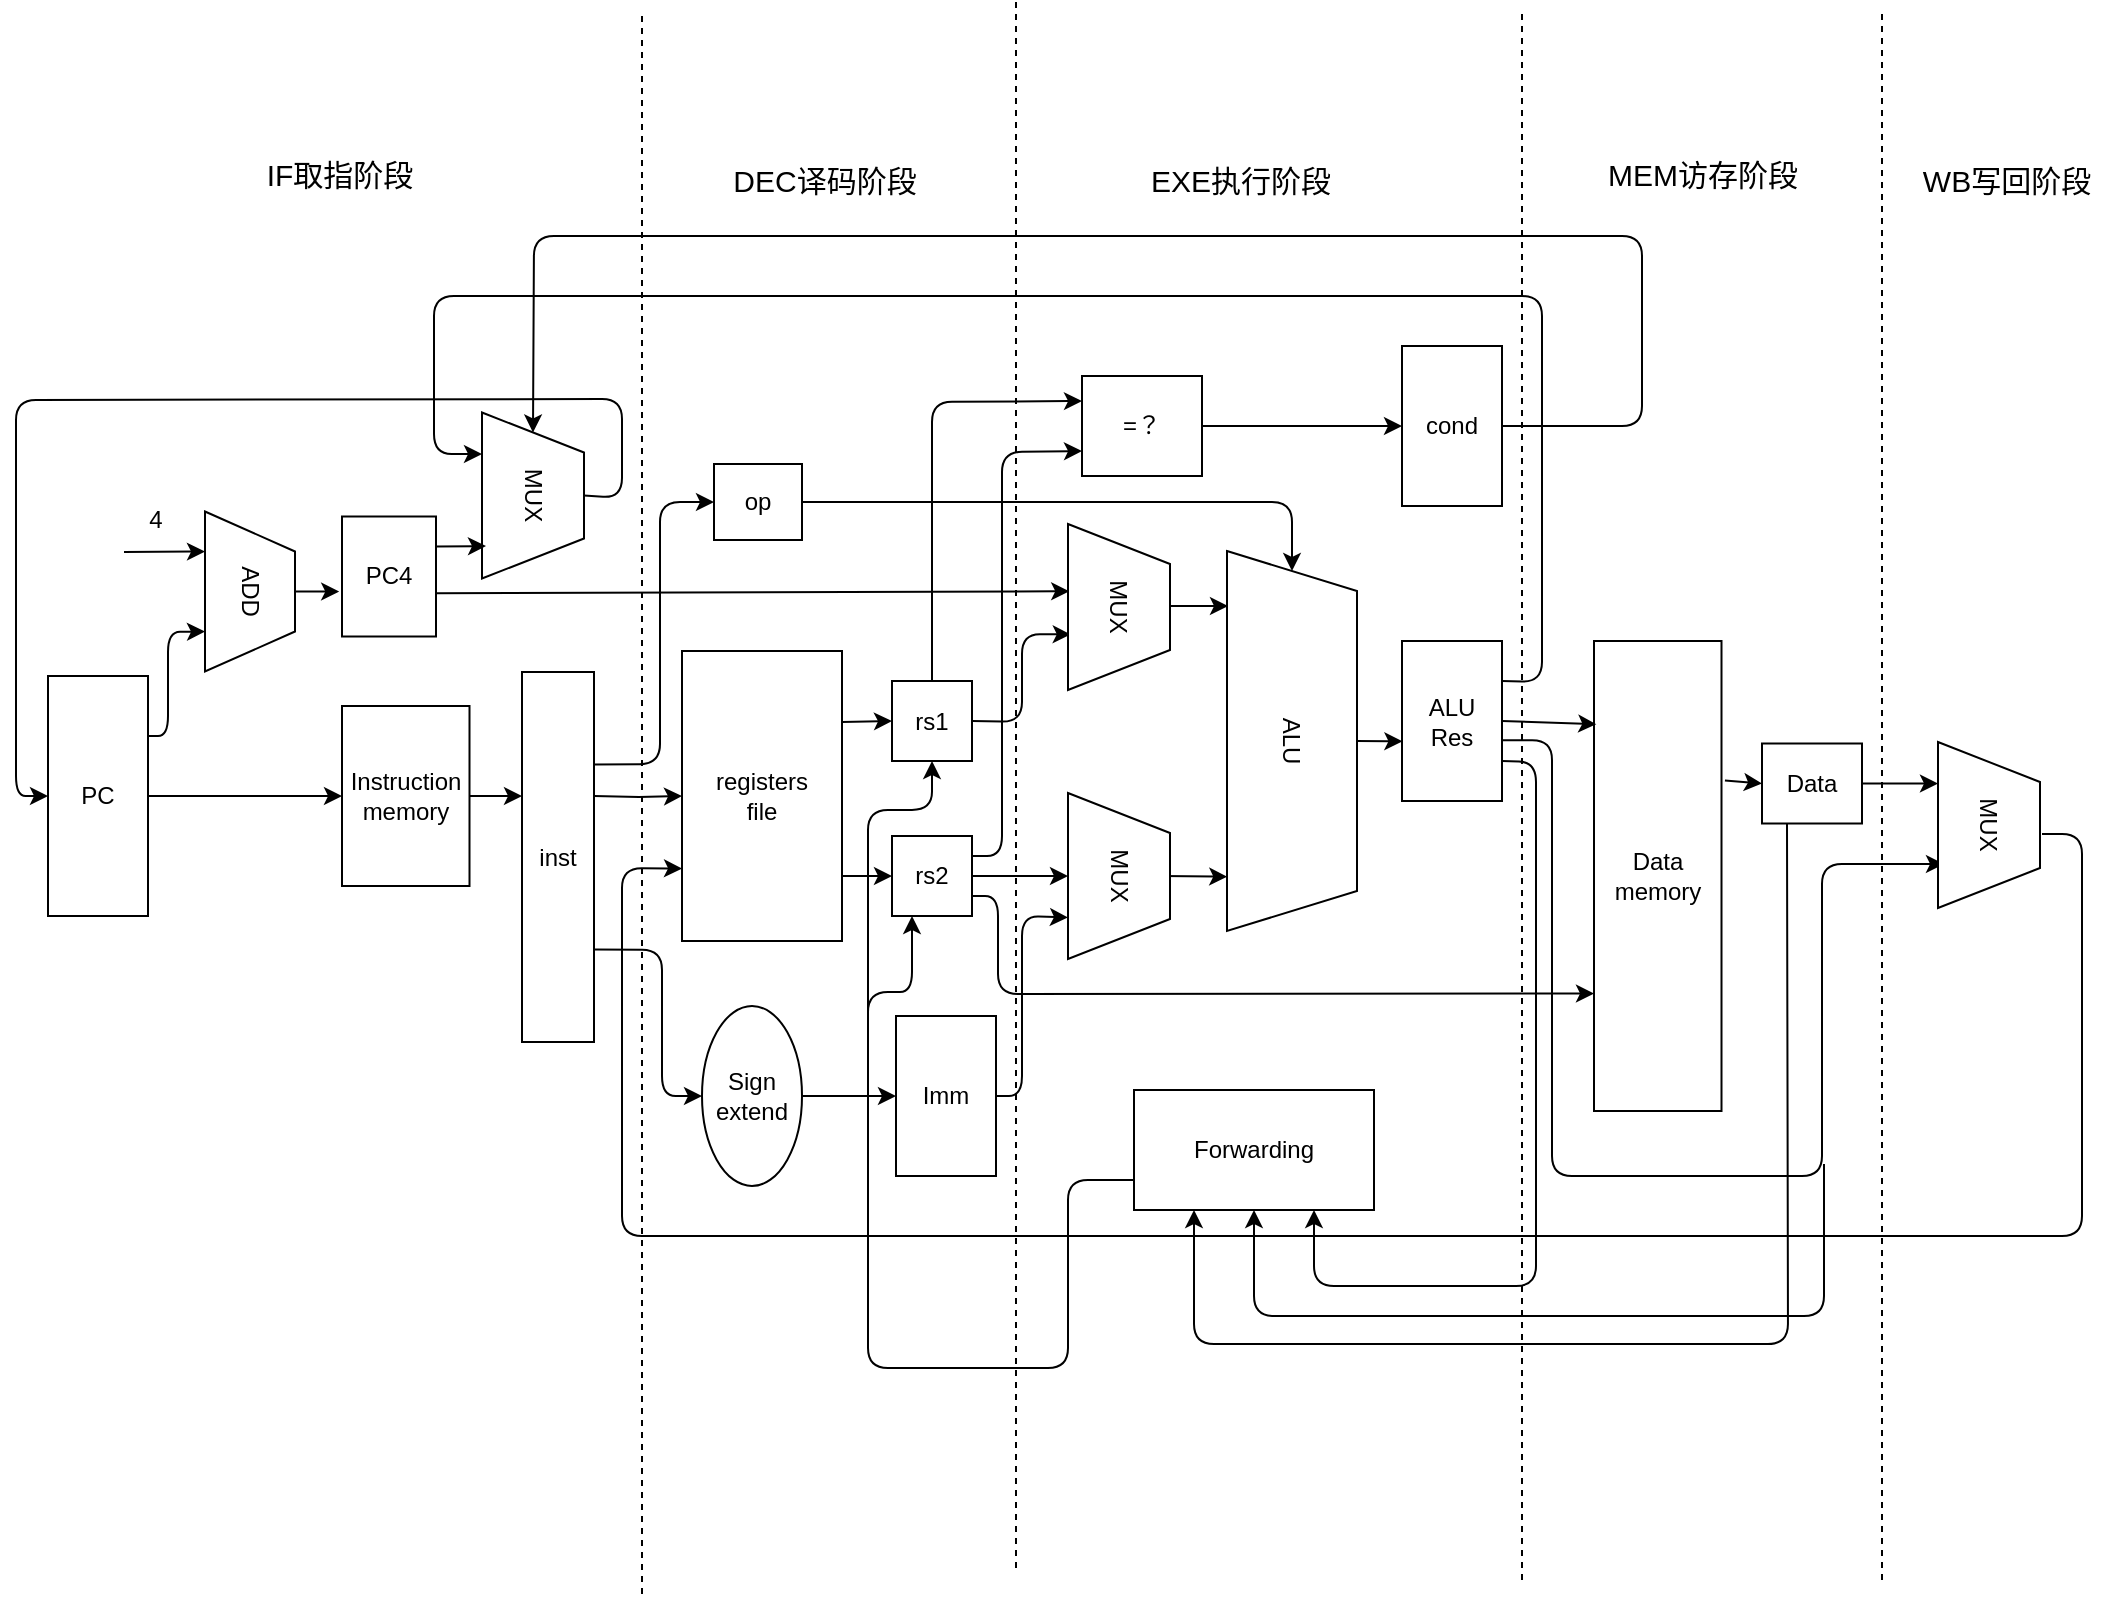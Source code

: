 <mxfile version="14.6.13" type="github">
  <diagram id="mHrBLoBE_nKFGg-nJntb" name="Page-1">
    <mxGraphModel dx="1476" dy="984" grid="0" gridSize="10" guides="1" tooltips="1" connect="1" arrows="1" fold="1" page="0" pageScale="1" pageWidth="827" pageHeight="1169" math="0" shadow="0">
      <root>
        <mxCell id="0" />
        <mxCell id="1" parent="0" />
        <mxCell id="O-riVDPIGo2HMmUdeqhT-26" style="edgeStyle=orthogonalEdgeStyle;rounded=0;orthogonalLoop=1;jettySize=auto;html=1;exitX=1;exitY=0.5;exitDx=0;exitDy=0;entryX=0;entryY=0.5;entryDx=0;entryDy=0;" parent="1" source="O-riVDPIGo2HMmUdeqhT-2" target="O-riVDPIGo2HMmUdeqhT-4" edge="1">
          <mxGeometry relative="1" as="geometry" />
        </mxCell>
        <mxCell id="O-riVDPIGo2HMmUdeqhT-2" value="PC" style="rounded=0;whiteSpace=wrap;html=1;" parent="1" vertex="1">
          <mxGeometry x="83" y="130" width="50" height="120" as="geometry" />
        </mxCell>
        <mxCell id="O-riVDPIGo2HMmUdeqhT-3" value="ADD" style="shape=trapezoid;perimeter=trapezoidPerimeter;whiteSpace=wrap;html=1;fixedSize=1;rotation=90;" parent="1" vertex="1">
          <mxGeometry x="144" y="65.25" width="80" height="45" as="geometry" />
        </mxCell>
        <mxCell id="O-riVDPIGo2HMmUdeqhT-4" value="Instruction&lt;br&gt;memory" style="rounded=0;whiteSpace=wrap;html=1;" parent="1" vertex="1">
          <mxGeometry x="230" y="145" width="63.75" height="90" as="geometry" />
        </mxCell>
        <mxCell id="O-riVDPIGo2HMmUdeqhT-34" style="edgeStyle=orthogonalEdgeStyle;rounded=0;orthogonalLoop=1;jettySize=auto;html=1;" parent="1" target="O-riVDPIGo2HMmUdeqhT-7" edge="1">
          <mxGeometry relative="1" as="geometry">
            <mxPoint x="356" y="190" as="sourcePoint" />
          </mxGeometry>
        </mxCell>
        <mxCell id="O-riVDPIGo2HMmUdeqhT-6" value="inst" style="rounded=0;whiteSpace=wrap;html=1;" parent="1" vertex="1">
          <mxGeometry x="320" y="128" width="36" height="185" as="geometry" />
        </mxCell>
        <mxCell id="O-riVDPIGo2HMmUdeqhT-7" value="registers&lt;br&gt;file" style="rounded=0;whiteSpace=wrap;html=1;" parent="1" vertex="1">
          <mxGeometry x="400" y="117.5" width="80" height="145" as="geometry" />
        </mxCell>
        <mxCell id="O-riVDPIGo2HMmUdeqhT-8" value="rs1" style="rounded=0;whiteSpace=wrap;html=1;" parent="1" vertex="1">
          <mxGeometry x="505" y="132.5" width="40" height="40" as="geometry" />
        </mxCell>
        <mxCell id="O-riVDPIGo2HMmUdeqhT-9" value="rs2" style="rounded=0;whiteSpace=wrap;html=1;" parent="1" vertex="1">
          <mxGeometry x="505" y="210" width="40" height="40" as="geometry" />
        </mxCell>
        <mxCell id="O-riVDPIGo2HMmUdeqhT-13" value="ALU" style="shape=trapezoid;perimeter=trapezoidPerimeter;whiteSpace=wrap;html=1;fixedSize=1;rotation=90;" parent="1" vertex="1">
          <mxGeometry x="610" y="130" width="190" height="65" as="geometry" />
        </mxCell>
        <mxCell id="O-riVDPIGo2HMmUdeqhT-15" value="=？" style="rounded=0;whiteSpace=wrap;html=1;" parent="1" vertex="1">
          <mxGeometry x="600" y="-20" width="60" height="50" as="geometry" />
        </mxCell>
        <mxCell id="O-riVDPIGo2HMmUdeqhT-16" value="cond" style="rounded=0;whiteSpace=wrap;html=1;" parent="1" vertex="1">
          <mxGeometry x="760" y="-35" width="50" height="80" as="geometry" />
        </mxCell>
        <mxCell id="O-riVDPIGo2HMmUdeqhT-17" value="ALU&lt;br&gt;Res" style="rounded=0;whiteSpace=wrap;html=1;" parent="1" vertex="1">
          <mxGeometry x="760" y="112.5" width="50" height="80" as="geometry" />
        </mxCell>
        <mxCell id="O-riVDPIGo2HMmUdeqhT-18" value="Data&lt;br&gt;memory" style="rounded=0;whiteSpace=wrap;html=1;" parent="1" vertex="1">
          <mxGeometry x="856" y="112.5" width="63.75" height="235" as="geometry" />
        </mxCell>
        <mxCell id="O-riVDPIGo2HMmUdeqhT-19" value="Data" style="rounded=0;whiteSpace=wrap;html=1;" parent="1" vertex="1">
          <mxGeometry x="940" y="163.75" width="50" height="40" as="geometry" />
        </mxCell>
        <mxCell id="O-riVDPIGo2HMmUdeqhT-23" value="Imm" style="rounded=0;whiteSpace=wrap;html=1;" parent="1" vertex="1">
          <mxGeometry x="507" y="300" width="50" height="80" as="geometry" />
        </mxCell>
        <mxCell id="O-riVDPIGo2HMmUdeqhT-24" value="Sign&lt;br&gt;extend" style="ellipse;whiteSpace=wrap;html=1;" parent="1" vertex="1">
          <mxGeometry x="410" y="295" width="50" height="90" as="geometry" />
        </mxCell>
        <mxCell id="O-riVDPIGo2HMmUdeqhT-25" value="" style="endArrow=classic;html=1;exitX=1;exitY=0.75;exitDx=0;exitDy=0;entryX=0;entryY=0.5;entryDx=0;entryDy=0;" parent="1" source="O-riVDPIGo2HMmUdeqhT-6" target="O-riVDPIGo2HMmUdeqhT-24" edge="1">
          <mxGeometry width="50" height="50" relative="1" as="geometry">
            <mxPoint x="660" y="365" as="sourcePoint" />
            <mxPoint x="710" y="315" as="targetPoint" />
            <Array as="points">
              <mxPoint x="390" y="267" />
              <mxPoint x="390" y="340" />
            </Array>
          </mxGeometry>
        </mxCell>
        <mxCell id="O-riVDPIGo2HMmUdeqhT-27" value="" style="endArrow=classic;html=1;entryX=0;entryY=0.5;entryDx=0;entryDy=0;" parent="1" target="O-riVDPIGo2HMmUdeqhT-9" edge="1">
          <mxGeometry width="50" height="50" relative="1" as="geometry">
            <mxPoint x="480" y="230" as="sourcePoint" />
            <mxPoint x="700" y="250" as="targetPoint" />
          </mxGeometry>
        </mxCell>
        <mxCell id="O-riVDPIGo2HMmUdeqhT-28" value="" style="endArrow=classic;html=1;entryX=0.75;entryY=1;entryDx=0;entryDy=0;exitX=1;exitY=0.25;exitDx=0;exitDy=0;" parent="1" source="O-riVDPIGo2HMmUdeqhT-2" target="O-riVDPIGo2HMmUdeqhT-3" edge="1">
          <mxGeometry width="50" height="50" relative="1" as="geometry">
            <mxPoint x="180" y="150" as="sourcePoint" />
            <mxPoint x="220" y="80" as="targetPoint" />
            <Array as="points">
              <mxPoint x="143" y="160" />
              <mxPoint x="143" y="108" />
            </Array>
          </mxGeometry>
        </mxCell>
        <mxCell id="O-riVDPIGo2HMmUdeqhT-32" value="" style="endArrow=classic;html=1;exitX=1;exitY=0.5;exitDx=0;exitDy=0;" parent="1" source="O-riVDPIGo2HMmUdeqhT-4" edge="1">
          <mxGeometry width="50" height="50" relative="1" as="geometry">
            <mxPoint x="150" y="410" as="sourcePoint" />
            <mxPoint x="320" y="190" as="targetPoint" />
          </mxGeometry>
        </mxCell>
        <mxCell id="O-riVDPIGo2HMmUdeqhT-37" value="" style="endArrow=classic;html=1;entryX=0;entryY=0.5;entryDx=0;entryDy=0;" parent="1" target="O-riVDPIGo2HMmUdeqhT-8" edge="1">
          <mxGeometry width="50" height="50" relative="1" as="geometry">
            <mxPoint x="480" y="153" as="sourcePoint" />
            <mxPoint x="680" y="130" as="targetPoint" />
          </mxGeometry>
        </mxCell>
        <mxCell id="O-riVDPIGo2HMmUdeqhT-38" value="" style="endArrow=classic;html=1;exitX=1;exitY=0.5;exitDx=0;exitDy=0;entryX=0;entryY=0.5;entryDx=0;entryDy=0;" parent="1" source="O-riVDPIGo2HMmUdeqhT-24" target="O-riVDPIGo2HMmUdeqhT-23" edge="1">
          <mxGeometry width="50" height="50" relative="1" as="geometry">
            <mxPoint x="670" y="440" as="sourcePoint" />
            <mxPoint x="720" y="390" as="targetPoint" />
          </mxGeometry>
        </mxCell>
        <mxCell id="O-riVDPIGo2HMmUdeqhT-40" value="" style="endArrow=classic;html=1;exitX=1;exitY=0.5;exitDx=0;exitDy=0;entryX=0.75;entryY=1;entryDx=0;entryDy=0;" parent="1" source="O-riVDPIGo2HMmUdeqhT-23" target="A3HosWACvqiDSfTWw-5P-20" edge="1">
          <mxGeometry width="50" height="50" relative="1" as="geometry">
            <mxPoint x="670" y="380" as="sourcePoint" />
            <mxPoint x="590" y="250" as="targetPoint" />
            <Array as="points">
              <mxPoint x="570" y="340" />
              <mxPoint x="570" y="250" />
            </Array>
          </mxGeometry>
        </mxCell>
        <mxCell id="O-riVDPIGo2HMmUdeqhT-41" value="" style="endArrow=classic;html=1;exitX=1;exitY=0.5;exitDx=0;exitDy=0;entryX=0.5;entryY=1;entryDx=0;entryDy=0;" parent="1" source="O-riVDPIGo2HMmUdeqhT-9" target="A3HosWACvqiDSfTWw-5P-20" edge="1">
          <mxGeometry width="50" height="50" relative="1" as="geometry">
            <mxPoint x="660" y="390" as="sourcePoint" />
            <mxPoint x="569" y="230" as="targetPoint" />
          </mxGeometry>
        </mxCell>
        <mxCell id="O-riVDPIGo2HMmUdeqhT-42" value="" style="endArrow=classic;html=1;exitX=1;exitY=0.5;exitDx=0;exitDy=0;exitPerimeter=0;" parent="1" edge="1">
          <mxGeometry width="50" height="50" relative="1" as="geometry">
            <mxPoint x="643" y="95" as="sourcePoint" />
            <mxPoint x="673" y="95" as="targetPoint" />
          </mxGeometry>
        </mxCell>
        <mxCell id="O-riVDPIGo2HMmUdeqhT-43" value="" style="endArrow=classic;html=1;exitX=1;exitY=0.5;exitDx=0;exitDy=0;exitPerimeter=0;entryX=0.857;entryY=0.998;entryDx=0;entryDy=0;entryPerimeter=0;" parent="1" target="O-riVDPIGo2HMmUdeqhT-13" edge="1">
          <mxGeometry width="50" height="50" relative="1" as="geometry">
            <mxPoint x="640" y="230" as="sourcePoint" />
            <mxPoint x="720" y="280" as="targetPoint" />
          </mxGeometry>
        </mxCell>
        <mxCell id="O-riVDPIGo2HMmUdeqhT-46" value="" style="endArrow=classic;html=1;exitX=1;exitY=0.5;exitDx=0;exitDy=0;entryX=0.665;entryY=0.973;entryDx=0;entryDy=0;entryPerimeter=0;" parent="1" source="O-riVDPIGo2HMmUdeqhT-8" target="A3HosWACvqiDSfTWw-5P-22" edge="1">
          <mxGeometry width="50" height="50" relative="1" as="geometry">
            <mxPoint x="695" y="340" as="sourcePoint" />
            <mxPoint x="591.7" y="104.28" as="targetPoint" />
            <Array as="points">
              <mxPoint x="570" y="153" />
              <mxPoint x="570" y="109" />
            </Array>
          </mxGeometry>
        </mxCell>
        <mxCell id="O-riVDPIGo2HMmUdeqhT-48" value="" style="endArrow=classic;html=1;exitX=1;exitY=0.25;exitDx=0;exitDy=0;entryX=0;entryY=0.75;entryDx=0;entryDy=0;" parent="1" source="O-riVDPIGo2HMmUdeqhT-9" target="O-riVDPIGo2HMmUdeqhT-15" edge="1">
          <mxGeometry width="50" height="50" relative="1" as="geometry">
            <mxPoint x="640" y="370" as="sourcePoint" />
            <mxPoint x="685" y="280" as="targetPoint" />
            <Array as="points">
              <mxPoint x="560" y="220" />
              <mxPoint x="560" y="18" />
            </Array>
          </mxGeometry>
        </mxCell>
        <mxCell id="O-riVDPIGo2HMmUdeqhT-49" value="" style="endArrow=classic;html=1;entryX=0;entryY=0.5;entryDx=0;entryDy=0;exitX=1;exitY=0.5;exitDx=0;exitDy=0;" parent="1" source="O-riVDPIGo2HMmUdeqhT-15" target="O-riVDPIGo2HMmUdeqhT-16" edge="1">
          <mxGeometry width="50" height="50" relative="1" as="geometry">
            <mxPoint x="660" y="15" as="sourcePoint" />
            <mxPoint x="710" y="-35" as="targetPoint" />
          </mxGeometry>
        </mxCell>
        <mxCell id="O-riVDPIGo2HMmUdeqhT-50" value="" style="endArrow=classic;html=1;entryX=0;entryY=0.25;entryDx=0;entryDy=0;exitX=0.5;exitY=0;exitDx=0;exitDy=0;" parent="1" source="O-riVDPIGo2HMmUdeqhT-8" target="O-riVDPIGo2HMmUdeqhT-15" edge="1">
          <mxGeometry width="50" height="50" relative="1" as="geometry">
            <mxPoint x="530" y="130" as="sourcePoint" />
            <mxPoint x="540" y="-40" as="targetPoint" />
            <Array as="points">
              <mxPoint x="525" y="-7" />
            </Array>
          </mxGeometry>
        </mxCell>
        <mxCell id="O-riVDPIGo2HMmUdeqhT-51" value="" style="endArrow=classic;html=1;exitX=0.5;exitY=0;exitDx=0;exitDy=0;entryX=0.004;entryY=0.627;entryDx=0;entryDy=0;entryPerimeter=0;" parent="1" source="O-riVDPIGo2HMmUdeqhT-13" target="O-riVDPIGo2HMmUdeqhT-17" edge="1">
          <mxGeometry width="50" height="50" relative="1" as="geometry">
            <mxPoint x="540" y="-50" as="sourcePoint" />
            <mxPoint x="590" y="-100" as="targetPoint" />
          </mxGeometry>
        </mxCell>
        <mxCell id="O-riVDPIGo2HMmUdeqhT-52" value="" style="endArrow=classic;html=1;entryX=0;entryY=0.75;entryDx=0;entryDy=0;exitX=1;exitY=0.75;exitDx=0;exitDy=0;" parent="1" source="O-riVDPIGo2HMmUdeqhT-9" target="O-riVDPIGo2HMmUdeqhT-18" edge="1">
          <mxGeometry width="50" height="50" relative="1" as="geometry">
            <mxPoint x="525" y="250" as="sourcePoint" />
            <mxPoint x="680" y="130" as="targetPoint" />
            <Array as="points">
              <mxPoint x="558" y="240" />
              <mxPoint x="558" y="289" />
            </Array>
          </mxGeometry>
        </mxCell>
        <mxCell id="O-riVDPIGo2HMmUdeqhT-53" value="" style="endArrow=classic;html=1;exitX=1;exitY=0.5;exitDx=0;exitDy=0;entryX=0.018;entryY=0.177;entryDx=0;entryDy=0;entryPerimeter=0;" parent="1" source="O-riVDPIGo2HMmUdeqhT-17" target="O-riVDPIGo2HMmUdeqhT-18" edge="1">
          <mxGeometry width="50" height="50" relative="1" as="geometry">
            <mxPoint x="630" y="180" as="sourcePoint" />
            <mxPoint x="680" y="130" as="targetPoint" />
          </mxGeometry>
        </mxCell>
        <mxCell id="O-riVDPIGo2HMmUdeqhT-58" value="" style="endArrow=classic;html=1;exitX=0.992;exitY=0.621;exitDx=0;exitDy=0;exitPerimeter=0;" parent="1" source="O-riVDPIGo2HMmUdeqhT-17" edge="1">
          <mxGeometry width="50" height="50" relative="1" as="geometry">
            <mxPoint x="750" y="420" as="sourcePoint" />
            <mxPoint x="1031" y="224" as="targetPoint" />
            <Array as="points">
              <mxPoint x="835" y="162" />
              <mxPoint x="835" y="380" />
              <mxPoint x="970" y="380" />
              <mxPoint x="970" y="224" />
            </Array>
          </mxGeometry>
        </mxCell>
        <mxCell id="O-riVDPIGo2HMmUdeqhT-59" value="" style="endArrow=classic;html=1;exitX=1.027;exitY=0.297;exitDx=0;exitDy=0;exitPerimeter=0;entryX=0;entryY=0.5;entryDx=0;entryDy=0;" parent="1" source="O-riVDPIGo2HMmUdeqhT-18" target="O-riVDPIGo2HMmUdeqhT-19" edge="1">
          <mxGeometry width="50" height="50" relative="1" as="geometry">
            <mxPoint x="630" y="180" as="sourcePoint" />
            <mxPoint x="680" y="130" as="targetPoint" />
          </mxGeometry>
        </mxCell>
        <mxCell id="O-riVDPIGo2HMmUdeqhT-60" value="" style="endArrow=classic;html=1;exitX=1;exitY=0.5;exitDx=0;exitDy=0;entryX=0.25;entryY=1;entryDx=0;entryDy=0;" parent="1" source="O-riVDPIGo2HMmUdeqhT-19" target="A3HosWACvqiDSfTWw-5P-19" edge="1">
          <mxGeometry width="50" height="50" relative="1" as="geometry">
            <mxPoint x="630" y="180" as="sourcePoint" />
            <mxPoint x="1020" y="183.75" as="targetPoint" />
          </mxGeometry>
        </mxCell>
        <mxCell id="O-riVDPIGo2HMmUdeqhT-61" value="" style="endArrow=classic;html=1;entryX=0;entryY=0.75;entryDx=0;entryDy=0;" parent="1" target="O-riVDPIGo2HMmUdeqhT-7" edge="1">
          <mxGeometry width="50" height="50" relative="1" as="geometry">
            <mxPoint x="1080" y="209" as="sourcePoint" />
            <mxPoint x="360" y="370" as="targetPoint" />
            <Array as="points">
              <mxPoint x="1100" y="209" />
              <mxPoint x="1100" y="410" />
              <mxPoint x="370" y="410" />
              <mxPoint x="370" y="226" />
            </Array>
          </mxGeometry>
        </mxCell>
        <mxCell id="O-riVDPIGo2HMmUdeqhT-64" value="" style="endArrow=none;dashed=1;html=1;" parent="1" edge="1">
          <mxGeometry width="50" height="50" relative="1" as="geometry">
            <mxPoint x="380" y="-200" as="sourcePoint" />
            <mxPoint x="380" y="590" as="targetPoint" />
          </mxGeometry>
        </mxCell>
        <mxCell id="O-riVDPIGo2HMmUdeqhT-65" value="" style="endArrow=none;dashed=1;html=1;" parent="1" edge="1">
          <mxGeometry width="50" height="50" relative="1" as="geometry">
            <mxPoint x="567" y="-207" as="sourcePoint" />
            <mxPoint x="567" y="578.635" as="targetPoint" />
          </mxGeometry>
        </mxCell>
        <mxCell id="O-riVDPIGo2HMmUdeqhT-66" value="" style="endArrow=none;dashed=1;html=1;" parent="1" edge="1">
          <mxGeometry width="50" height="50" relative="1" as="geometry">
            <mxPoint x="820" y="-201" as="sourcePoint" />
            <mxPoint x="820" y="584.635" as="targetPoint" />
          </mxGeometry>
        </mxCell>
        <mxCell id="O-riVDPIGo2HMmUdeqhT-67" value="" style="endArrow=none;dashed=1;html=1;" parent="1" edge="1">
          <mxGeometry width="50" height="50" relative="1" as="geometry">
            <mxPoint x="1000" y="-201" as="sourcePoint" />
            <mxPoint x="1000" y="584.635" as="targetPoint" />
          </mxGeometry>
        </mxCell>
        <mxCell id="O-riVDPIGo2HMmUdeqhT-68" value="&lt;font style=&quot;font-size: 15px&quot;&gt;IF取指阶段&lt;/font&gt;" style="text;html=1;strokeColor=none;fillColor=none;align=center;verticalAlign=middle;whiteSpace=wrap;rounded=0;" parent="1" vertex="1">
          <mxGeometry x="187" y="-131" width="84" height="20" as="geometry" />
        </mxCell>
        <mxCell id="O-riVDPIGo2HMmUdeqhT-70" value="&lt;font style=&quot;font-size: 15px&quot;&gt;DEC译码阶段&lt;/font&gt;" style="text;html=1;strokeColor=none;fillColor=none;align=center;verticalAlign=middle;whiteSpace=wrap;rounded=0;" parent="1" vertex="1">
          <mxGeometry x="421" y="-128" width="101" height="20" as="geometry" />
        </mxCell>
        <mxCell id="O-riVDPIGo2HMmUdeqhT-71" value="&lt;font style=&quot;font-size: 15px&quot;&gt;EXE执行阶段&lt;/font&gt;" style="text;html=1;strokeColor=none;fillColor=none;align=center;verticalAlign=middle;whiteSpace=wrap;rounded=0;" parent="1" vertex="1">
          <mxGeometry x="629" y="-128" width="101" height="20" as="geometry" />
        </mxCell>
        <mxCell id="O-riVDPIGo2HMmUdeqhT-72" value="&lt;font style=&quot;font-size: 15px&quot;&gt;MEM访存阶段&lt;/font&gt;" style="text;html=1;strokeColor=none;fillColor=none;align=center;verticalAlign=middle;whiteSpace=wrap;rounded=0;" parent="1" vertex="1">
          <mxGeometry x="859.5" y="-131" width="101" height="20" as="geometry" />
        </mxCell>
        <mxCell id="O-riVDPIGo2HMmUdeqhT-73" value="&lt;font style=&quot;font-size: 15px&quot;&gt;WB写回阶段&lt;/font&gt;" style="text;html=1;strokeColor=none;fillColor=none;align=center;verticalAlign=middle;whiteSpace=wrap;rounded=0;" parent="1" vertex="1">
          <mxGeometry x="1012" y="-128" width="101" height="20" as="geometry" />
        </mxCell>
        <mxCell id="vRmsqFVDpQx5lh7Q_dCB-1" value="Forwarding" style="rounded=0;whiteSpace=wrap;html=1;" parent="1" vertex="1">
          <mxGeometry x="626" y="337" width="120" height="60" as="geometry" />
        </mxCell>
        <mxCell id="vRmsqFVDpQx5lh7Q_dCB-2" value="" style="endArrow=classic;html=1;entryX=0.5;entryY=1;entryDx=0;entryDy=0;" parent="1" target="vRmsqFVDpQx5lh7Q_dCB-1" edge="1">
          <mxGeometry width="50" height="50" relative="1" as="geometry">
            <mxPoint x="971" y="374" as="sourcePoint" />
            <mxPoint x="663" y="458" as="targetPoint" />
            <Array as="points">
              <mxPoint x="971" y="450" />
              <mxPoint x="686" y="450" />
            </Array>
          </mxGeometry>
        </mxCell>
        <mxCell id="vRmsqFVDpQx5lh7Q_dCB-3" value="" style="endArrow=classic;html=1;entryX=0.25;entryY=1;entryDx=0;entryDy=0;exitX=0.25;exitY=1;exitDx=0;exitDy=0;" parent="1" source="O-riVDPIGo2HMmUdeqhT-19" target="vRmsqFVDpQx5lh7Q_dCB-1" edge="1">
          <mxGeometry width="50" height="50" relative="1" as="geometry">
            <mxPoint x="945" y="402" as="sourcePoint" />
            <mxPoint x="660" y="425" as="targetPoint" />
            <Array as="points">
              <mxPoint x="953" y="464" />
              <mxPoint x="656" y="464" />
            </Array>
          </mxGeometry>
        </mxCell>
        <mxCell id="vRmsqFVDpQx5lh7Q_dCB-4" value="" style="endArrow=classic;html=1;entryX=0.75;entryY=1;entryDx=0;entryDy=0;exitX=1;exitY=0.75;exitDx=0;exitDy=0;" parent="1" source="O-riVDPIGo2HMmUdeqhT-17" target="vRmsqFVDpQx5lh7Q_dCB-1" edge="1">
          <mxGeometry width="50" height="50" relative="1" as="geometry">
            <mxPoint x="804" y="213" as="sourcePoint" />
            <mxPoint x="620" y="443" as="targetPoint" />
            <Array as="points">
              <mxPoint x="827" y="173" />
              <mxPoint x="827" y="435" />
              <mxPoint x="716" y="435" />
            </Array>
          </mxGeometry>
        </mxCell>
        <mxCell id="vRmsqFVDpQx5lh7Q_dCB-5" value="" style="endArrow=classic;html=1;exitX=0;exitY=0.75;exitDx=0;exitDy=0;entryX=0.25;entryY=1;entryDx=0;entryDy=0;" parent="1" source="vRmsqFVDpQx5lh7Q_dCB-1" target="O-riVDPIGo2HMmUdeqhT-9" edge="1">
          <mxGeometry width="50" height="50" relative="1" as="geometry">
            <mxPoint x="564" y="481" as="sourcePoint" />
            <mxPoint x="614" y="431" as="targetPoint" />
            <Array as="points">
              <mxPoint x="593" y="382" />
              <mxPoint x="593" y="476" />
              <mxPoint x="493" y="476" />
              <mxPoint x="493" y="288" />
              <mxPoint x="515" y="288" />
            </Array>
          </mxGeometry>
        </mxCell>
        <mxCell id="vRmsqFVDpQx5lh7Q_dCB-6" value="" style="endArrow=classic;html=1;entryX=0.5;entryY=1;entryDx=0;entryDy=0;" parent="1" target="O-riVDPIGo2HMmUdeqhT-8" edge="1">
          <mxGeometry width="50" height="50" relative="1" as="geometry">
            <mxPoint x="493" y="298" as="sourcePoint" />
            <mxPoint x="352" y="467" as="targetPoint" />
            <Array as="points">
              <mxPoint x="493" y="197" />
              <mxPoint x="525" y="197" />
            </Array>
          </mxGeometry>
        </mxCell>
        <mxCell id="0qN7szmJRWzlXYhh-WBO-9" value="" style="endArrow=classic;html=1;entryX=0;entryY=0.5;entryDx=0;entryDy=0;exitX=0.5;exitY=0;exitDx=0;exitDy=0;" parent="1" edge="1" target="O-riVDPIGo2HMmUdeqhT-2" source="A3HosWACvqiDSfTWw-5P-1">
          <mxGeometry width="50" height="50" relative="1" as="geometry">
            <mxPoint x="370" y="77.5" as="sourcePoint" />
            <mxPoint x="130" y="192.5" as="targetPoint" />
            <Array as="points">
              <mxPoint x="370" y="41" />
              <mxPoint x="370" y="-8.5" />
              <mxPoint x="67" y="-8" />
              <mxPoint x="67" y="190" />
            </Array>
          </mxGeometry>
        </mxCell>
        <mxCell id="0qN7szmJRWzlXYhh-WBO-10" value="" style="endArrow=classic;html=1;exitX=1;exitY=0.5;exitDx=0;exitDy=0;entryX=0;entryY=0.5;entryDx=0;entryDy=0;" parent="1" edge="1" target="A3HosWACvqiDSfTWw-5P-1">
          <mxGeometry width="50" height="50" relative="1" as="geometry">
            <mxPoint x="810" y="5" as="sourcePoint" />
            <mxPoint x="320.426" y="40.78" as="targetPoint" />
            <Array as="points">
              <mxPoint x="880" y="5" />
              <mxPoint x="880" y="-90" />
              <mxPoint x="326" y="-90" />
            </Array>
          </mxGeometry>
        </mxCell>
        <mxCell id="0qN7szmJRWzlXYhh-WBO-11" value="" style="endArrow=classic;html=1;exitX=1;exitY=0.25;exitDx=0;exitDy=0;entryX=0.25;entryY=1;entryDx=0;entryDy=0;" parent="1" edge="1" target="A3HosWACvqiDSfTWw-5P-1">
          <mxGeometry width="50" height="50" relative="1" as="geometry">
            <mxPoint x="810" y="132.5" as="sourcePoint" />
            <mxPoint x="293.75" y="57.5" as="targetPoint" />
            <Array as="points">
              <mxPoint x="830" y="133" />
              <mxPoint x="830" y="-60" />
              <mxPoint x="276" y="-60" />
              <mxPoint x="276" y="19" />
            </Array>
          </mxGeometry>
        </mxCell>
        <mxCell id="A3HosWACvqiDSfTWw-5P-1" value="MUX" style="shape=trapezoid;perimeter=trapezoidPerimeter;whiteSpace=wrap;html=1;fixedSize=1;rotation=90;direction=east;" vertex="1" parent="1">
          <mxGeometry x="284" y="14.25" width="83" height="51" as="geometry" />
        </mxCell>
        <mxCell id="A3HosWACvqiDSfTWw-5P-4" value="PC4" style="rounded=0;whiteSpace=wrap;html=1;" vertex="1" parent="1">
          <mxGeometry x="230" y="50.25" width="47" height="60" as="geometry" />
        </mxCell>
        <mxCell id="A3HosWACvqiDSfTWw-5P-9" value="" style="endArrow=classic;html=1;entryX=0.405;entryY=0.988;entryDx=0;entryDy=0;entryPerimeter=0;exitX=0.996;exitY=0.639;exitDx=0;exitDy=0;exitPerimeter=0;" edge="1" parent="1" source="A3HosWACvqiDSfTWw-5P-4" target="A3HosWACvqiDSfTWw-5P-22">
          <mxGeometry width="50" height="50" relative="1" as="geometry">
            <mxPoint x="466" y="88" as="sourcePoint" />
            <mxPoint x="590.4" y="87.8" as="targetPoint" />
          </mxGeometry>
        </mxCell>
        <mxCell id="A3HosWACvqiDSfTWw-5P-10" value="" style="endArrow=classic;html=1;exitX=0.5;exitY=0;exitDx=0;exitDy=0;entryX=-0.03;entryY=0.626;entryDx=0;entryDy=0;entryPerimeter=0;" edge="1" parent="1" source="O-riVDPIGo2HMmUdeqhT-3" target="A3HosWACvqiDSfTWw-5P-4">
          <mxGeometry width="50" height="50" relative="1" as="geometry">
            <mxPoint x="572" y="87" as="sourcePoint" />
            <mxPoint x="622" y="37" as="targetPoint" />
          </mxGeometry>
        </mxCell>
        <mxCell id="A3HosWACvqiDSfTWw-5P-12" value="" style="endArrow=classic;html=1;entryX=0.25;entryY=1;entryDx=0;entryDy=0;" edge="1" parent="1" target="O-riVDPIGo2HMmUdeqhT-3">
          <mxGeometry width="50" height="50" relative="1" as="geometry">
            <mxPoint x="121" y="68" as="sourcePoint" />
            <mxPoint x="133" y="19" as="targetPoint" />
          </mxGeometry>
        </mxCell>
        <mxCell id="A3HosWACvqiDSfTWw-5P-13" value="4" style="text;html=1;strokeColor=none;fillColor=none;align=center;verticalAlign=middle;whiteSpace=wrap;rounded=0;" vertex="1" parent="1">
          <mxGeometry x="117" y="42" width="40" height="20" as="geometry" />
        </mxCell>
        <mxCell id="A3HosWACvqiDSfTWw-5P-14" value="" style="endArrow=classic;html=1;exitX=1;exitY=0.25;exitDx=0;exitDy=0;" edge="1" parent="1" source="A3HosWACvqiDSfTWw-5P-4">
          <mxGeometry width="50" height="50" relative="1" as="geometry">
            <mxPoint x="572" y="187" as="sourcePoint" />
            <mxPoint x="302" y="65" as="targetPoint" />
          </mxGeometry>
        </mxCell>
        <mxCell id="A3HosWACvqiDSfTWw-5P-16" value="op" style="rounded=0;whiteSpace=wrap;html=1;" vertex="1" parent="1">
          <mxGeometry x="416" y="24" width="44" height="38" as="geometry" />
        </mxCell>
        <mxCell id="A3HosWACvqiDSfTWw-5P-17" value="" style="endArrow=classic;html=1;exitX=1;exitY=0.25;exitDx=0;exitDy=0;entryX=0;entryY=0.5;entryDx=0;entryDy=0;" edge="1" parent="1" source="O-riVDPIGo2HMmUdeqhT-6" target="A3HosWACvqiDSfTWw-5P-16">
          <mxGeometry width="50" height="50" relative="1" as="geometry">
            <mxPoint x="572" y="187" as="sourcePoint" />
            <mxPoint x="622" y="137" as="targetPoint" />
            <Array as="points">
              <mxPoint x="389" y="174" />
              <mxPoint x="389" y="43" />
            </Array>
          </mxGeometry>
        </mxCell>
        <mxCell id="A3HosWACvqiDSfTWw-5P-18" value="" style="endArrow=classic;html=1;exitX=1;exitY=0.5;exitDx=0;exitDy=0;entryX=0;entryY=0.5;entryDx=0;entryDy=0;" edge="1" parent="1" source="A3HosWACvqiDSfTWw-5P-16" target="O-riVDPIGo2HMmUdeqhT-13">
          <mxGeometry width="50" height="50" relative="1" as="geometry">
            <mxPoint x="572" y="187" as="sourcePoint" />
            <mxPoint x="714" y="49" as="targetPoint" />
            <Array as="points">
              <mxPoint x="705" y="43" />
            </Array>
          </mxGeometry>
        </mxCell>
        <mxCell id="A3HosWACvqiDSfTWw-5P-19" value="MUX" style="shape=trapezoid;perimeter=trapezoidPerimeter;whiteSpace=wrap;html=1;fixedSize=1;rotation=90;direction=east;" vertex="1" parent="1">
          <mxGeometry x="1012" y="179" width="83" height="51" as="geometry" />
        </mxCell>
        <mxCell id="A3HosWACvqiDSfTWw-5P-20" value="MUX" style="shape=trapezoid;perimeter=trapezoidPerimeter;whiteSpace=wrap;html=1;fixedSize=1;rotation=90;direction=east;" vertex="1" parent="1">
          <mxGeometry x="577" y="204.5" width="83" height="51" as="geometry" />
        </mxCell>
        <mxCell id="A3HosWACvqiDSfTWw-5P-22" value="MUX" style="shape=trapezoid;perimeter=trapezoidPerimeter;whiteSpace=wrap;html=1;fixedSize=1;rotation=90;direction=east;" vertex="1" parent="1">
          <mxGeometry x="577" y="70" width="83" height="51" as="geometry" />
        </mxCell>
      </root>
    </mxGraphModel>
  </diagram>
</mxfile>
